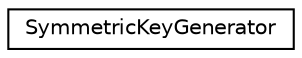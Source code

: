 digraph "Graphical Class Hierarchy"
{
 // LATEX_PDF_SIZE
  edge [fontname="Helvetica",fontsize="10",labelfontname="Helvetica",labelfontsize="10"];
  node [fontname="Helvetica",fontsize="10",shape=record];
  rankdir="LR";
  Node0 [label="SymmetricKeyGenerator",height=0.2,width=0.4,color="black", fillcolor="white", style="filled",URL="$class_symmetric_key_generator.html",tooltip="A helper class for generating cryptographically strong keying material."];
}
